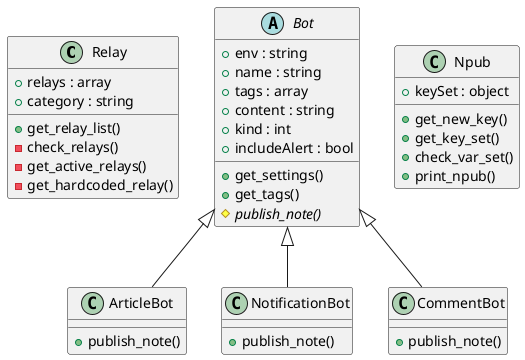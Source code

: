 @startuml Nostrbots Class Diagram

class Relay {

  + relays : array
  + category : string
  
  + get_relay_list()
  - check_relays()  
  - get_active_relays()
  - get_hardcoded_relay()
  
}

abstract Bot {

  + env : string
  + name : string
  + tags : array
  + content : string
  + kind : int
  + includeAlert : bool

  + get_settings()
  + get_tags()
  # {abstract} publish_note()

}

class ArticleBot {

  + publish_note()

}

class NotificationBot {

  + publish_note()
  
}

class CommentBot {

  + publish_note()

}

class Npub {

  + keySet : object
  + get_new_key()
  + get_key_set()
  + check_var_set()
  + print_npub()

}
Bot <|-- ArticleBot
Bot <|-- CommentBot
Bot <|-- NotificationBot

@enduml